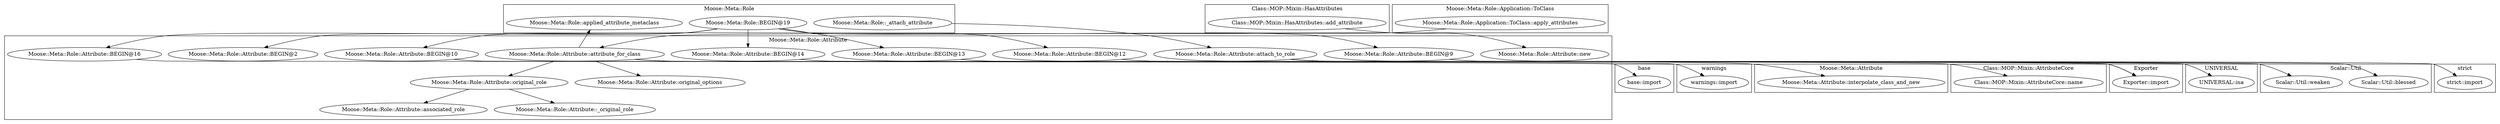 digraph {
graph [overlap=false]
subgraph cluster_Moose_Meta_Role_Attribute {
	label="Moose::Meta::Role::Attribute";
	"Moose::Meta::Role::Attribute::BEGIN@16";
	"Moose::Meta::Role::Attribute::original_role";
	"Moose::Meta::Role::Attribute::associated_role";
	"Moose::Meta::Role::Attribute::BEGIN@10";
	"Moose::Meta::Role::Attribute::attribute_for_class";
	"Moose::Meta::Role::Attribute::BEGIN@2";
	"Moose::Meta::Role::Attribute::BEGIN@12";
	"Moose::Meta::Role::Attribute::new";
	"Moose::Meta::Role::Attribute::original_options";
	"Moose::Meta::Role::Attribute::attach_to_role";
	"Moose::Meta::Role::Attribute::BEGIN@14";
	"Moose::Meta::Role::Attribute::BEGIN@9";
	"Moose::Meta::Role::Attribute::_original_role";
	"Moose::Meta::Role::Attribute::BEGIN@13";
}
subgraph cluster_UNIVERSAL {
	label="UNIVERSAL";
	"UNIVERSAL::isa";
}
subgraph cluster_base {
	label="base";
	"base::import";
}
subgraph cluster_Exporter {
	label="Exporter";
	"Exporter::import";
}
subgraph cluster_Moose_Meta_Attribute {
	label="Moose::Meta::Attribute";
	"Moose::Meta::Attribute::interpolate_class_and_new";
}
subgraph cluster_Class_MOP_Mixin_HasAttributes {
	label="Class::MOP::Mixin::HasAttributes";
	"Class::MOP::Mixin::HasAttributes::add_attribute";
}
subgraph cluster_warnings {
	label="warnings";
	"warnings::import";
}
subgraph cluster_Moose_Meta_Role {
	label="Moose::Meta::Role";
	"Moose::Meta::Role::BEGIN@19";
	"Moose::Meta::Role::applied_attribute_metaclass";
	"Moose::Meta::Role::_attach_attribute";
}
subgraph cluster_Scalar_Util {
	label="Scalar::Util";
	"Scalar::Util::blessed";
	"Scalar::Util::weaken";
}
subgraph cluster_strict {
	label="strict";
	"strict::import";
}
subgraph cluster_Class_MOP_Mixin_AttributeCore {
	label="Class::MOP::Mixin::AttributeCore";
	"Class::MOP::Mixin::AttributeCore::name";
}
subgraph cluster_Moose_Meta_Role_Application_ToClass {
	label="Moose::Meta::Role::Application::ToClass";
	"Moose::Meta::Role::Application::ToClass::apply_attributes";
}
"Moose::Meta::Role::BEGIN@19" -> "Moose::Meta::Role::Attribute::BEGIN@12";
"Moose::Meta::Role::Application::ToClass::apply_attributes" -> "Moose::Meta::Role::Attribute::attribute_for_class";
"Moose::Meta::Role::Attribute::BEGIN@12" -> "Exporter::import";
"Moose::Meta::Role::Attribute::BEGIN@13" -> "Exporter::import";
"Moose::Meta::Role::Attribute::BEGIN@14" -> "Exporter::import";
"Moose::Meta::Role::Attribute::attribute_for_class" -> "Moose::Meta::Attribute::interpolate_class_and_new";
"Moose::Meta::Role::Attribute::attach_to_role" -> "Scalar::Util::blessed";
"Moose::Meta::Role::Attribute::attribute_for_class" -> "Moose::Meta::Role::applied_attribute_metaclass";
"Moose::Meta::Role::BEGIN@19" -> "Moose::Meta::Role::Attribute::BEGIN@16";
"Moose::Meta::Role::Attribute::BEGIN@16" -> "base::import";
"Moose::Meta::Role::Attribute::original_role" -> "Moose::Meta::Role::Attribute::_original_role";
"Moose::Meta::Role::Attribute::BEGIN@10" -> "warnings::import";
"Moose::Meta::Role::_attach_attribute" -> "Moose::Meta::Role::Attribute::attach_to_role";
"Moose::Meta::Role::Attribute::BEGIN@9" -> "strict::import";
"Moose::Meta::Role::BEGIN@19" -> "Moose::Meta::Role::Attribute::BEGIN@13";
"Moose::Meta::Role::BEGIN@19" -> "Moose::Meta::Role::Attribute::BEGIN@10";
"Moose::Meta::Role::BEGIN@19" -> "Moose::Meta::Role::Attribute::BEGIN@14";
"Moose::Meta::Role::Attribute::original_role" -> "Moose::Meta::Role::Attribute::associated_role";
"Class::MOP::Mixin::HasAttributes::add_attribute" -> "Moose::Meta::Role::Attribute::new";
"Moose::Meta::Role::Attribute::attribute_for_class" -> "Moose::Meta::Role::Attribute::original_role";
"Moose::Meta::Role::Attribute::attach_to_role" -> "Scalar::Util::weaken";
"Moose::Meta::Role::Attribute::attach_to_role" -> "UNIVERSAL::isa";
"Moose::Meta::Role::Attribute::attribute_for_class" -> "Class::MOP::Mixin::AttributeCore::name";
"Moose::Meta::Role::BEGIN@19" -> "Moose::Meta::Role::Attribute::BEGIN@9";
"Moose::Meta::Role::BEGIN@19" -> "Moose::Meta::Role::Attribute::BEGIN@2";
"Moose::Meta::Role::Attribute::attribute_for_class" -> "Moose::Meta::Role::Attribute::original_options";
}
